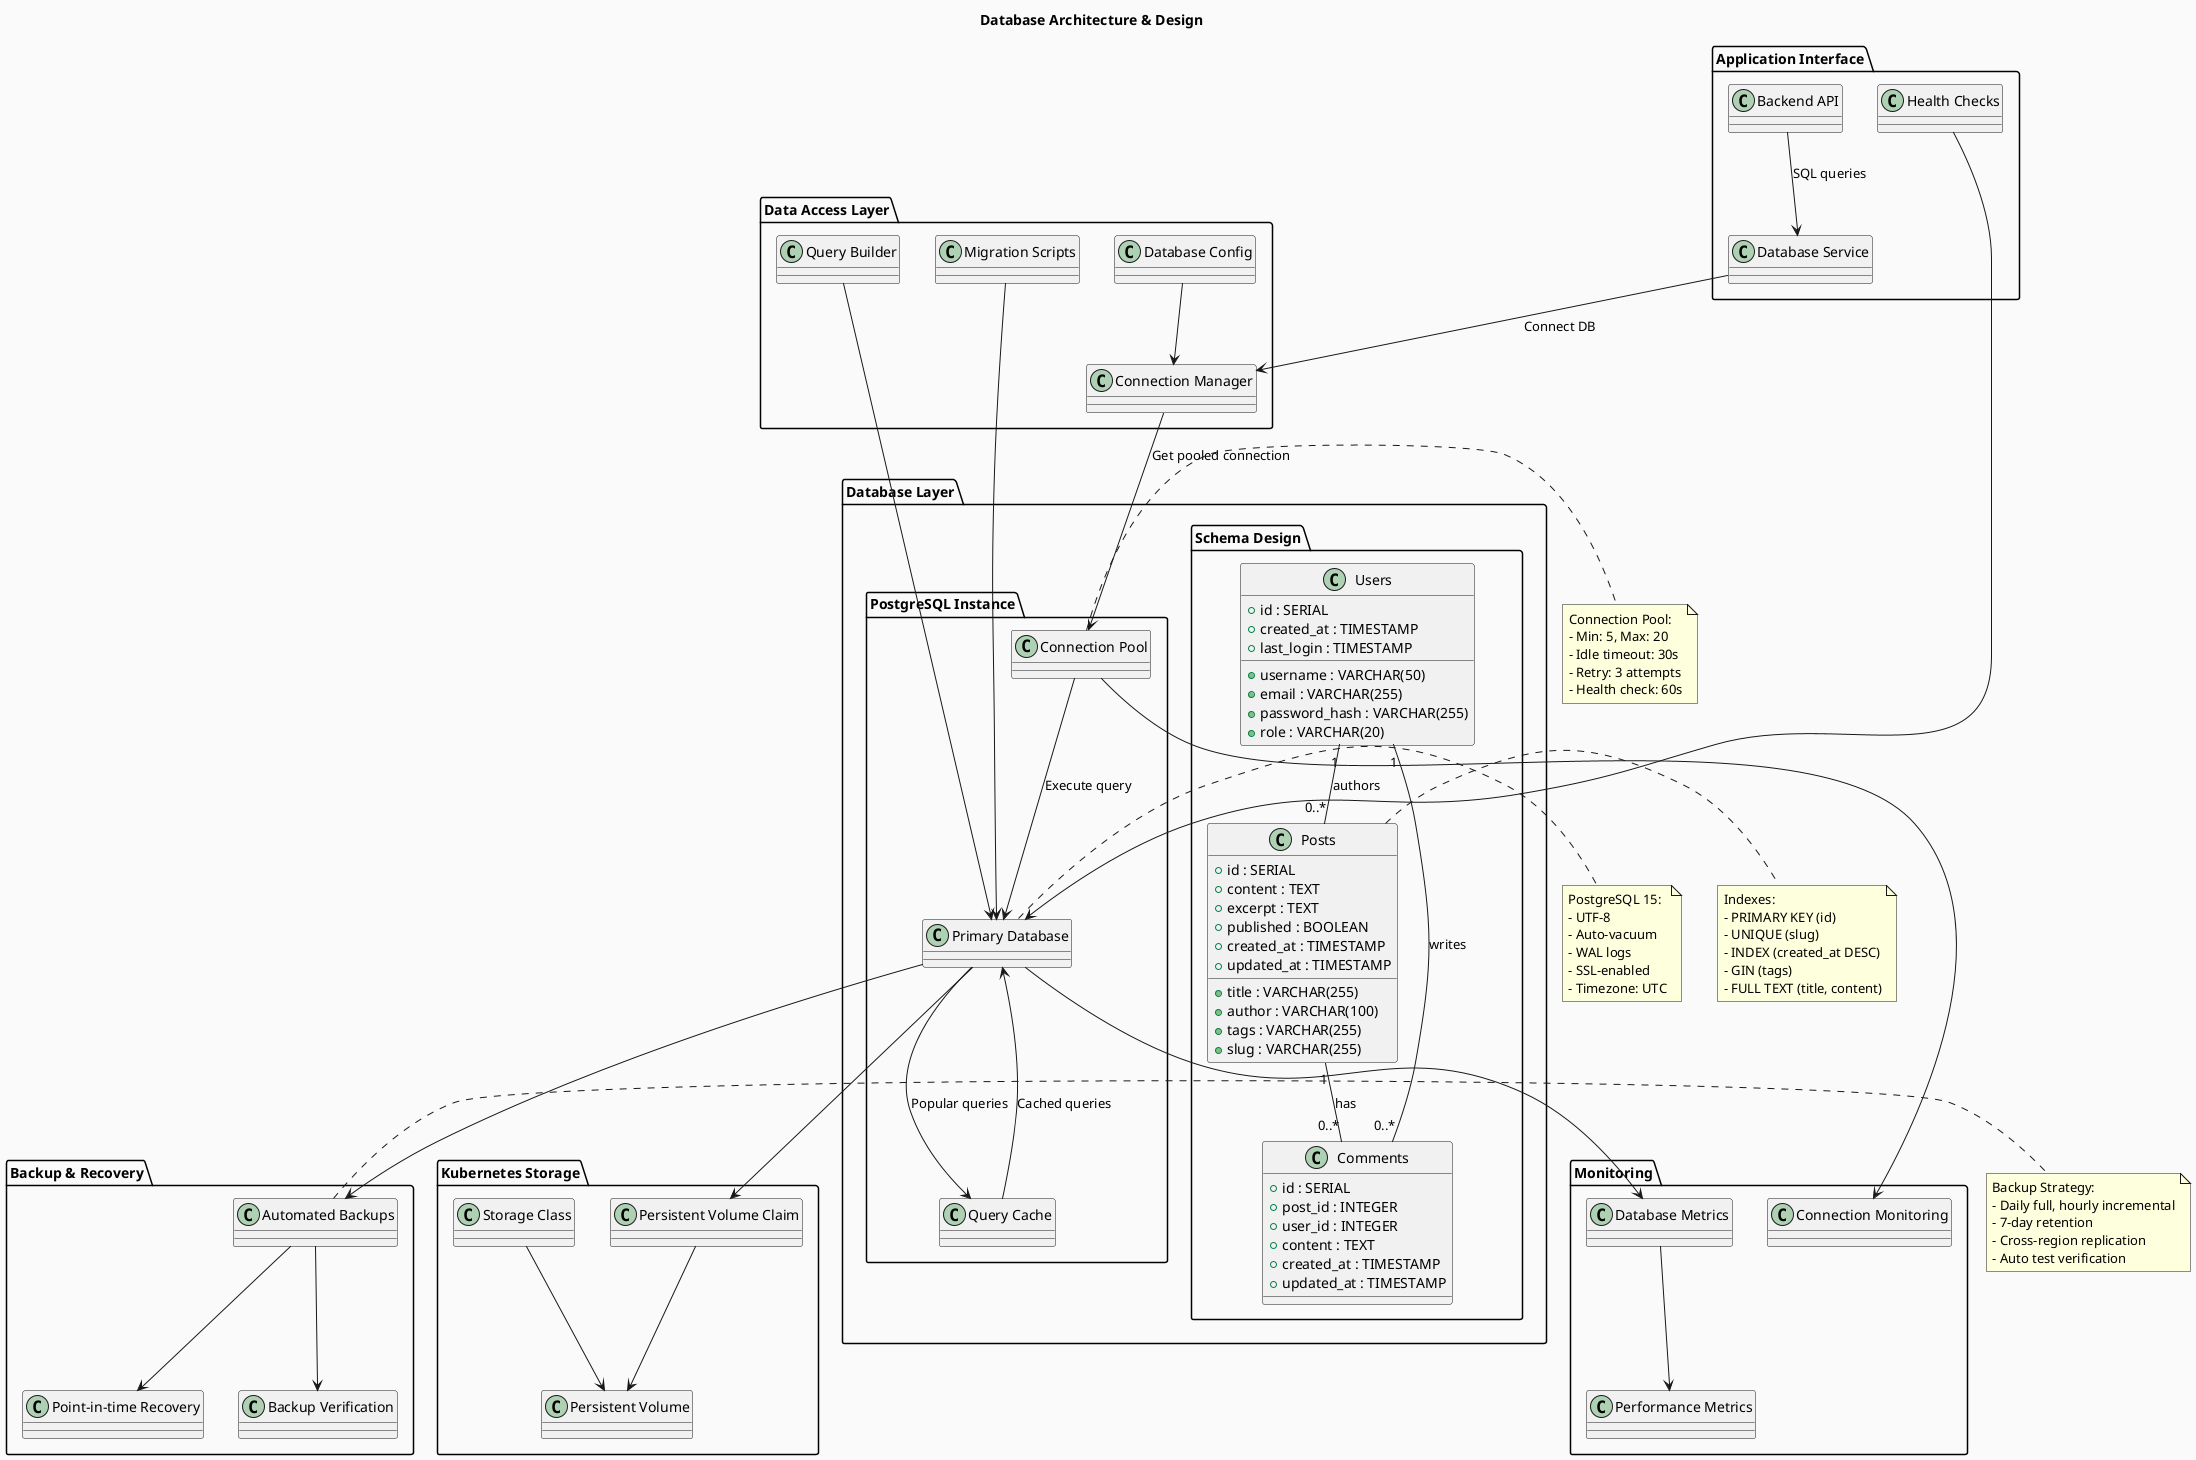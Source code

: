 @startuml database-design
title Database Architecture & Design

skinparam backgroundColor #FAFAFA

package "Database Layer" {
    
    package "PostgreSQL Instance" {
        class "Primary Database" as primary_db
        class "Connection Pool" as conn_pool
        class "Query Cache" as query_cache
    }
    
    package "Schema Design" {
        class Posts {
            +id : SERIAL
            +title : VARCHAR(255)
            +content : TEXT
            +excerpt : TEXT
            +author : VARCHAR(100)
            +tags : VARCHAR(255)
            +slug : VARCHAR(255)
            +published : BOOLEAN
            +created_at : TIMESTAMP
            +updated_at : TIMESTAMP
        }

        class Users {
            +id : SERIAL
            +username : VARCHAR(50)
            +email : VARCHAR(255)
            +password_hash : VARCHAR(255)
            +role : VARCHAR(20)
            +created_at : TIMESTAMP
            +last_login : TIMESTAMP
        }

        class Comments {
            +id : SERIAL
            +post_id : INTEGER
            +user_id : INTEGER
            +content : TEXT
            +created_at : TIMESTAMP
            +updated_at : TIMESTAMP
        }

        Posts "1" -- "0..*" Comments : has
        Users "1" -- "0..*" Comments : writes
        Users "1" -- "0..*" Posts : authors
    }
}

package "Data Access Layer" {
    class "Database Config" as db_config
    class "Connection Manager" as conn_mgr
    class "Query Builder" as query_builder
    class "Migration Scripts" as migrations
}

package "Backup & Recovery" {
    class "Automated Backups" as backups
    class "Point-in-time Recovery" as pitr
    class "Backup Verification" as backup_verify
}

package "Application Interface" {
    class "Backend API" as backend
    class "Database Service" as db_service
    class "Health Checks" as health
}

package "Kubernetes Storage" {
    class "Persistent Volume" as pv
    class "Persistent Volume Claim" as pvc
    class "Storage Class" as storage_class
}

package "Monitoring" {
    class "Database Metrics" as db_metrics
    class "Connection Monitoring" as conn_monitor
    class "Performance Metrics" as perf_metrics
}

' Interactions and dependencies (represented with arrows)
backend --> db_service : SQL queries
db_service --> conn_mgr : Connect DB
conn_mgr --> conn_pool : Get pooled connection
conn_pool --> primary_db : Execute query

db_config --> conn_mgr
migrations --> primary_db
query_builder --> primary_db

primary_db --> pvc
pvc --> pv
storage_class --> pv

primary_db --> db_metrics
conn_pool --> conn_monitor
health --> primary_db
db_metrics --> perf_metrics

primary_db --> backups
backups --> backup_verify
backups --> pitr

query_cache --> primary_db : Cached queries
primary_db --> query_cache : Popular queries

note right of conn_pool
Connection Pool:
- Min: 5, Max: 20
- Idle timeout: 30s
- Retry: 3 attempts
- Health check: 60s
end note

note right of primary_db
PostgreSQL 15:
- UTF-8
- Auto-vacuum
- WAL logs
- SSL-enabled
- Timezone: UTC
end note

note right of Posts
Indexes:
- PRIMARY KEY (id)
- UNIQUE (slug)
- INDEX (created_at DESC)
- GIN (tags)
- FULL TEXT (title, content)
end note

note right of backups
Backup Strategy:
- Daily full, hourly incremental
- 7-day retention
- Cross-region replication
- Auto test verification
end note

@enduml

